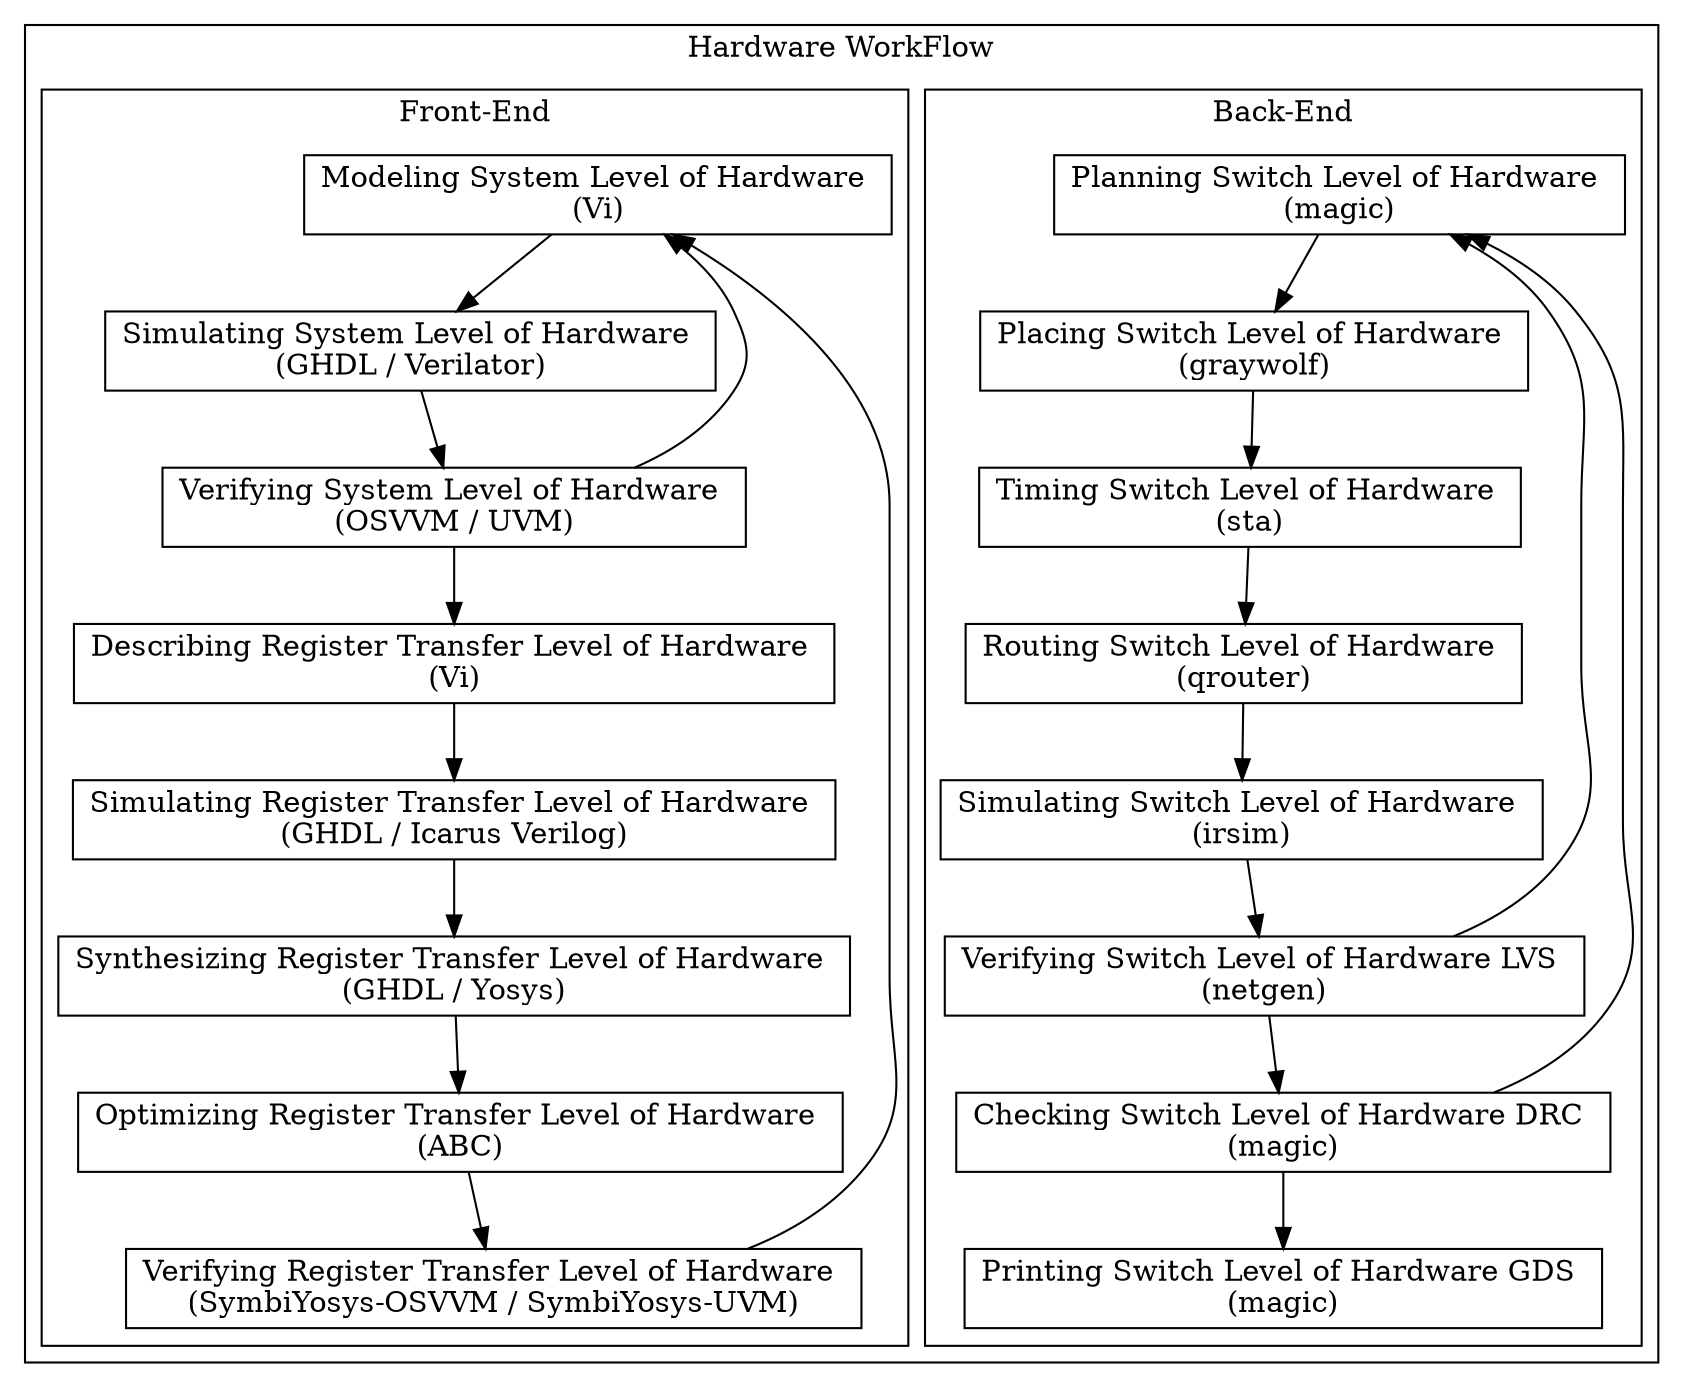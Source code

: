 digraph Project {
  // Introduction
  node[shape=record];

  // Blocks
  subgraph "cluster HardwareWorkFlow" { label = "Hardware WorkFlow";
    subgraph "cluster BackEnd" { label = "Back-End";
      Planning_SLH[label="Planning Switch Level of Hardware \n(magic)"];
      Placing_SLH[label="Placing Switch Level of Hardware \n(graywolf)"];
      Timing_SLH[label="Timing Switch Level of Hardware \n(sta)"];
      Routing_SLH[label="Routing Switch Level of Hardware \n(qrouter)"];
      Simulating_WLH[label="Simulating Switch Level of Hardware \n(irsim)"];
      Verifying_LVS[label="Verifying Switch Level of Hardware LVS \n(netgen)"];
      Checking_DRC[label="Checking Switch Level of Hardware DRC \n(magic)"];
      Printing_GDS[label="Printing Switch Level of Hardware GDS \n(magic)"];
    }

    subgraph "cluster FrontEnd" { label = "Front-End";
      Modeling_SLH[label="Modeling System Level of Hardware \n(Vi)"];
      Simulating_SLH[label="Simulating System Level of Hardware \n(GHDL / Verilator)"];
      Verifying_SLH[label="Verifying System Level of Hardware \n(OSVVM / UVM)"];
      Describing_RTL[label="Describing Register Transfer Level of Hardware \n(Vi)"];
      Simulating_RTL[label="Simulating Register Transfer Level of Hardware \n(GHDL / Icarus Verilog)"];
      Synthesizing_RTL[label="Synthesizing Register Transfer Level of Hardware \n(GHDL / Yosys)"];
      Optimizing_RTL[label="Optimizing Register Transfer Level of Hardware \n(ABC)"];
      Verifying_RTL[label="Verifying Register Transfer Level of Hardware \n(SymbiYosys-OSVVM / SymbiYosys-UVM)"];
    }
  }

  // Sequence
  Planning_SLH -> Placing_SLH;
  Placing_SLH -> Timing_SLH;
  Timing_SLH -> Routing_SLH;
  Routing_SLH -> Simulating_WLH;
  Simulating_WLH -> Verifying_LVS;
  Verifying_LVS -> Checking_DRC;
  Checking_DRC -> Printing_GDS;

  Modeling_SLH -> Simulating_SLH;
  Simulating_SLH -> Verifying_SLH;
  Verifying_SLH -> Describing_RTL;
  Describing_RTL -> Simulating_RTL;
  Simulating_RTL -> Synthesizing_RTL;
  Synthesizing_RTL -> Optimizing_RTL;
  Optimizing_RTL -> Verifying_RTL;

  // Feedback
  Verifying_LVS -> Planning_SLH;
  Checking_DRC -> Planning_SLH;

  Verifying_SLH -> Modeling_SLH;
  Verifying_RTL -> Modeling_SLH;
}
